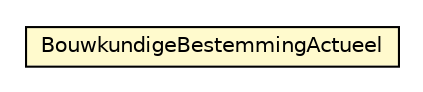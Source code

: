#!/usr/local/bin/dot
#
# Class diagram 
# Generated by UMLGraph version R5_6-24-gf6e263 (http://www.umlgraph.org/)
#

digraph G {
	edge [fontname="Helvetica",fontsize=10,labelfontname="Helvetica",labelfontsize=10];
	node [fontname="Helvetica",fontsize=10,shape=plaintext];
	nodesep=0.25;
	ranksep=0.5;
	// nl.egem.stuf.sector.bg._0204.VBOFund.BouwkundigeBestemmingActueel
	c213588 [label=<<table title="nl.egem.stuf.sector.bg._0204.VBOFund.BouwkundigeBestemmingActueel" border="0" cellborder="1" cellspacing="0" cellpadding="2" port="p" bgcolor="lemonChiffon" href="./VBOFund.BouwkundigeBestemmingActueel.html">
		<tr><td><table border="0" cellspacing="0" cellpadding="1">
<tr><td align="center" balign="center"> BouwkundigeBestemmingActueel </td></tr>
		</table></td></tr>
		</table>>, URL="./VBOFund.BouwkundigeBestemmingActueel.html", fontname="Helvetica", fontcolor="black", fontsize=10.0];
}

